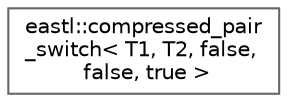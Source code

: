 digraph "类继承关系图"
{
 // LATEX_PDF_SIZE
  bgcolor="transparent";
  edge [fontname=Helvetica,fontsize=10,labelfontname=Helvetica,labelfontsize=10];
  node [fontname=Helvetica,fontsize=10,shape=box,height=0.2,width=0.4];
  rankdir="LR";
  Node0 [id="Node000000",label="eastl::compressed_pair\l_switch\< T1, T2, false,\l false, true \>",height=0.2,width=0.4,color="grey40", fillcolor="white", style="filled",URL="$structeastl_1_1compressed__pair__switch_3_01_t1_00_01_t2_00_01false_00_01false_00_01true_01_4.html",tooltip=" "];
}
